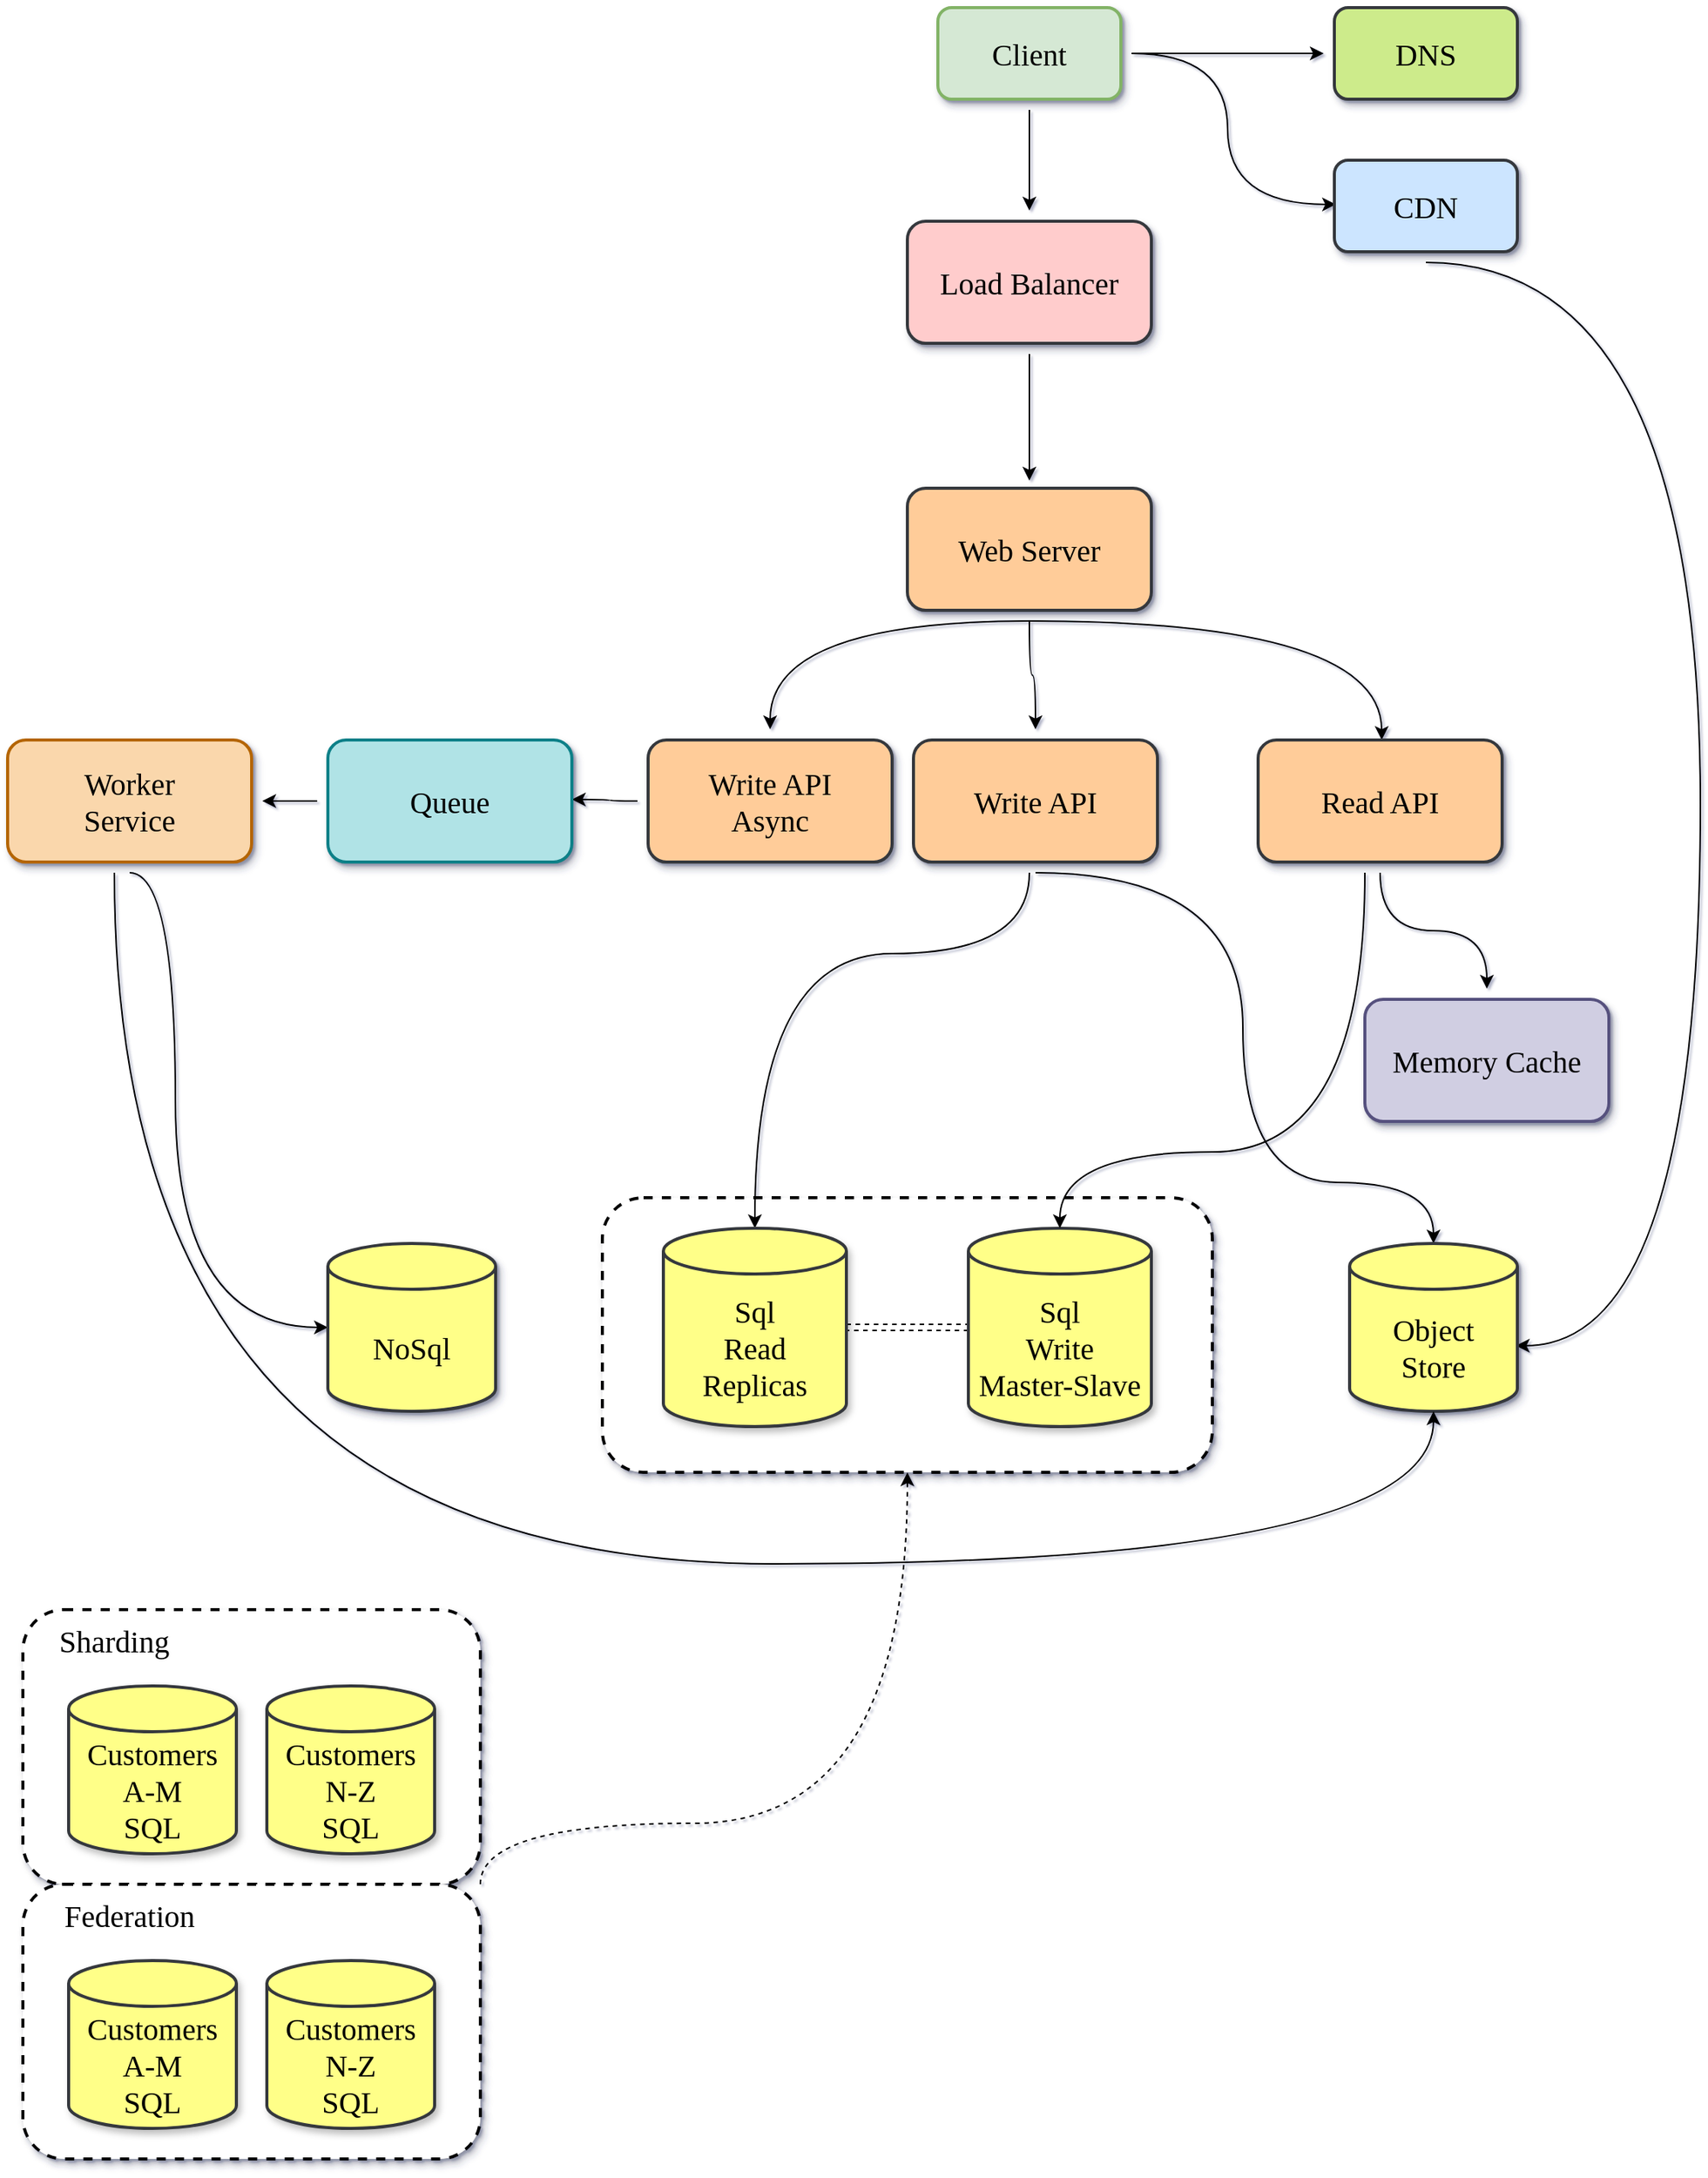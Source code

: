 <mxfile version="14.2.3" type="github">
  <diagram id="41TfBK_wXAQLCrAUcc0q" name="Page-1">
    <mxGraphModel dx="2093" dy="544" grid="1" gridSize="10" guides="1" tooltips="1" connect="1" arrows="1" fold="1" page="1" pageScale="1" pageWidth="827" pageHeight="1169" math="0" shadow="1">
      <root>
        <mxCell id="0" />
        <mxCell id="1" parent="0" />
        <mxCell id="awaczYXnBLdMkPcGkdxm-1" style="edgeStyle=orthogonalEdgeStyle;curved=1;rounded=1;orthogonalLoop=1;jettySize=auto;html=1;exitX=1;exitY=1;exitDx=0;exitDy=0;entryX=0.5;entryY=1;entryDx=0;entryDy=0;fontFamily=Comic Sans MS;fontSize=20;dashed=1;" edge="1" parent="1" source="awaczYXnBLdMkPcGkdxm-2" target="awaczYXnBLdMkPcGkdxm-3">
          <mxGeometry relative="1" as="geometry">
            <Array as="points">
              <mxPoint x="50" y="1410" />
              <mxPoint x="330" y="1410" />
            </Array>
          </mxGeometry>
        </mxCell>
        <mxCell id="awaczYXnBLdMkPcGkdxm-2" value="" style="rounded=1;whiteSpace=wrap;html=1;shadow=1;glass=0;dashed=1;strokeWidth=2;fontFamily=Comic Sans MS;fontSize=20;" vertex="1" parent="1">
          <mxGeometry x="-250" y="1270" width="300" height="180" as="geometry" />
        </mxCell>
        <mxCell id="awaczYXnBLdMkPcGkdxm-3" value="" style="rounded=1;whiteSpace=wrap;html=1;shadow=1;glass=0;strokeWidth=2;fontFamily=Comic Sans MS;fontSize=20;dashed=1;" vertex="1" parent="1">
          <mxGeometry x="130" y="1000" width="400" height="180" as="geometry" />
        </mxCell>
        <mxCell id="awaczYXnBLdMkPcGkdxm-4" value="" style="edgeStyle=orthogonalEdgeStyle;curved=1;rounded=1;orthogonalLoop=1;jettySize=auto;html=1;" edge="1" parent="1" source="awaczYXnBLdMkPcGkdxm-7" target="awaczYXnBLdMkPcGkdxm-8">
          <mxGeometry relative="1" as="geometry" />
        </mxCell>
        <mxCell id="awaczYXnBLdMkPcGkdxm-5" style="edgeStyle=orthogonalEdgeStyle;curved=1;rounded=1;orthogonalLoop=1;jettySize=auto;html=1;exitX=1;exitY=0.5;exitDx=0;exitDy=0;entryX=0.06;entryY=0.486;entryDx=0;entryDy=0;entryPerimeter=0;" edge="1" parent="1" source="awaczYXnBLdMkPcGkdxm-7" target="awaczYXnBLdMkPcGkdxm-10">
          <mxGeometry relative="1" as="geometry" />
        </mxCell>
        <mxCell id="awaczYXnBLdMkPcGkdxm-6" value="" style="edgeStyle=orthogonalEdgeStyle;curved=1;rounded=1;orthogonalLoop=1;jettySize=auto;html=1;" edge="1" parent="1" source="awaczYXnBLdMkPcGkdxm-7" target="awaczYXnBLdMkPcGkdxm-12">
          <mxGeometry relative="1" as="geometry" />
        </mxCell>
        <mxCell id="awaczYXnBLdMkPcGkdxm-7" value="&lt;font style=&quot;font-size: 20px&quot;&gt;Client&lt;/font&gt;" style="rounded=1;whiteSpace=wrap;html=1;fontFamily=Comic Sans MS;glass=0;strokeWidth=2;perimeterSpacing=7;shadow=1;fillColor=#d5e8d4;strokeColor=#82b366;" vertex="1" parent="1">
          <mxGeometry x="350" y="220" width="120" height="60" as="geometry" />
        </mxCell>
        <mxCell id="awaczYXnBLdMkPcGkdxm-8" value="&lt;font style=&quot;font-size: 20px&quot;&gt;DNS&lt;/font&gt;" style="rounded=1;whiteSpace=wrap;html=1;fontFamily=Comic Sans MS;glass=0;strokeWidth=2;perimeterSpacing=7;shadow=1;fillColor=#cdeb8b;strokeColor=#36393d;" vertex="1" parent="1">
          <mxGeometry x="610" y="220" width="120" height="60" as="geometry" />
        </mxCell>
        <mxCell id="awaczYXnBLdMkPcGkdxm-9" style="edgeStyle=orthogonalEdgeStyle;curved=1;rounded=1;orthogonalLoop=1;jettySize=auto;html=1;exitX=0.5;exitY=1;exitDx=0;exitDy=0;entryX=0.991;entryY=0.609;entryDx=0;entryDy=0;entryPerimeter=0;fontFamily=Comic Sans MS;fontSize=20;" edge="1" parent="1" source="awaczYXnBLdMkPcGkdxm-10" target="awaczYXnBLdMkPcGkdxm-26">
          <mxGeometry relative="1" as="geometry">
            <Array as="points">
              <mxPoint x="850" y="387" />
              <mxPoint x="850" y="1097" />
            </Array>
          </mxGeometry>
        </mxCell>
        <mxCell id="awaczYXnBLdMkPcGkdxm-10" value="&lt;font style=&quot;font-size: 20px&quot;&gt;CDN&lt;/font&gt;" style="rounded=1;whiteSpace=wrap;html=1;fontFamily=Comic Sans MS;glass=0;strokeWidth=2;perimeterSpacing=7;shadow=1;fillColor=#cce5ff;strokeColor=#36393d;" vertex="1" parent="1">
          <mxGeometry x="610" y="320" width="120" height="60" as="geometry" />
        </mxCell>
        <mxCell id="awaczYXnBLdMkPcGkdxm-11" style="edgeStyle=orthogonalEdgeStyle;curved=1;rounded=1;orthogonalLoop=1;jettySize=auto;html=1;exitX=0.5;exitY=1;exitDx=0;exitDy=0;" edge="1" parent="1" source="awaczYXnBLdMkPcGkdxm-12">
          <mxGeometry relative="1" as="geometry">
            <mxPoint x="410.0" y="530" as="targetPoint" />
          </mxGeometry>
        </mxCell>
        <mxCell id="awaczYXnBLdMkPcGkdxm-12" value="&lt;span style=&quot;font-size: 20px&quot;&gt;Load Balancer&lt;/span&gt;" style="rounded=1;whiteSpace=wrap;html=1;fontFamily=Comic Sans MS;glass=0;strokeWidth=2;perimeterSpacing=7;shadow=1;fillColor=#ffcccc;strokeColor=#36393d;" vertex="1" parent="1">
          <mxGeometry x="330" y="360" width="160" height="80" as="geometry" />
        </mxCell>
        <mxCell id="awaczYXnBLdMkPcGkdxm-13" style="edgeStyle=orthogonalEdgeStyle;curved=1;rounded=1;orthogonalLoop=1;jettySize=auto;html=1;exitX=0.5;exitY=1;exitDx=0;exitDy=0;fontFamily=Comic Sans MS;fontSize=20;" edge="1" parent="1" source="awaczYXnBLdMkPcGkdxm-16" target="awaczYXnBLdMkPcGkdxm-18">
          <mxGeometry relative="1" as="geometry" />
        </mxCell>
        <mxCell id="awaczYXnBLdMkPcGkdxm-14" style="edgeStyle=orthogonalEdgeStyle;curved=1;rounded=1;orthogonalLoop=1;jettySize=auto;html=1;exitX=0.5;exitY=1;exitDx=0;exitDy=0;fontFamily=Comic Sans MS;fontSize=20;" edge="1" parent="1" source="awaczYXnBLdMkPcGkdxm-16" target="awaczYXnBLdMkPcGkdxm-21">
          <mxGeometry relative="1" as="geometry" />
        </mxCell>
        <mxCell id="awaczYXnBLdMkPcGkdxm-15" style="edgeStyle=orthogonalEdgeStyle;curved=1;rounded=1;orthogonalLoop=1;jettySize=auto;html=1;exitX=0.5;exitY=1;exitDx=0;exitDy=0;entryX=0.506;entryY=0.074;entryDx=0;entryDy=0;entryPerimeter=0;fontFamily=Comic Sans MS;fontSize=20;" edge="1" parent="1" source="awaczYXnBLdMkPcGkdxm-16" target="awaczYXnBLdMkPcGkdxm-29">
          <mxGeometry relative="1" as="geometry" />
        </mxCell>
        <mxCell id="awaczYXnBLdMkPcGkdxm-16" value="&lt;span style=&quot;font-size: 20px&quot;&gt;Web Server&lt;/span&gt;" style="rounded=1;whiteSpace=wrap;html=1;fontFamily=Comic Sans MS;glass=0;strokeWidth=2;perimeterSpacing=7;shadow=1;fillColor=#ffcc99;strokeColor=#36393d;" vertex="1" parent="1">
          <mxGeometry x="330" y="535" width="160" height="80" as="geometry" />
        </mxCell>
        <mxCell id="awaczYXnBLdMkPcGkdxm-17" style="edgeStyle=orthogonalEdgeStyle;curved=1;rounded=1;orthogonalLoop=1;jettySize=auto;html=1;exitX=0;exitY=0.5;exitDx=0;exitDy=0;entryX=0.96;entryY=0.489;entryDx=0;entryDy=0;entryPerimeter=0;fontFamily=Comic Sans MS;fontSize=20;" edge="1" parent="1" source="awaczYXnBLdMkPcGkdxm-18" target="awaczYXnBLdMkPcGkdxm-31">
          <mxGeometry relative="1" as="geometry" />
        </mxCell>
        <mxCell id="awaczYXnBLdMkPcGkdxm-18" value="&lt;span style=&quot;font-size: 20px&quot;&gt;Write API&lt;br&gt;Async&lt;/span&gt;" style="rounded=1;whiteSpace=wrap;html=1;fontFamily=Comic Sans MS;glass=0;strokeWidth=2;perimeterSpacing=7;shadow=1;fillColor=#ffcc99;strokeColor=#36393d;" vertex="1" parent="1">
          <mxGeometry x="160" y="700" width="160" height="80" as="geometry" />
        </mxCell>
        <mxCell id="awaczYXnBLdMkPcGkdxm-19" style="edgeStyle=orthogonalEdgeStyle;curved=1;rounded=1;orthogonalLoop=1;jettySize=auto;html=1;entryX=0.5;entryY=0;entryDx=0;entryDy=0;entryPerimeter=0;fontFamily=Comic Sans MS;fontSize=20;" edge="1" parent="1" source="awaczYXnBLdMkPcGkdxm-21" target="awaczYXnBLdMkPcGkdxm-24">
          <mxGeometry relative="1" as="geometry">
            <Array as="points">
              <mxPoint x="410" y="840" />
              <mxPoint x="230" y="840" />
            </Array>
          </mxGeometry>
        </mxCell>
        <mxCell id="awaczYXnBLdMkPcGkdxm-20" style="edgeStyle=orthogonalEdgeStyle;curved=1;rounded=1;orthogonalLoop=1;jettySize=auto;html=1;exitX=0.5;exitY=1;exitDx=0;exitDy=0;entryX=0.5;entryY=0;entryDx=0;entryDy=0;entryPerimeter=0;fontFamily=Comic Sans MS;fontSize=20;" edge="1" parent="1" source="awaczYXnBLdMkPcGkdxm-21" target="awaczYXnBLdMkPcGkdxm-26">
          <mxGeometry relative="1" as="geometry">
            <Array as="points">
              <mxPoint x="550" y="787" />
              <mxPoint x="550" y="990" />
              <mxPoint x="675" y="990" />
            </Array>
          </mxGeometry>
        </mxCell>
        <mxCell id="awaczYXnBLdMkPcGkdxm-21" value="&lt;span style=&quot;font-size: 20px&quot;&gt;Write API&lt;/span&gt;" style="rounded=1;whiteSpace=wrap;html=1;fontFamily=Comic Sans MS;glass=0;strokeWidth=2;perimeterSpacing=7;shadow=1;fillColor=#ffcc99;strokeColor=#36393d;" vertex="1" parent="1">
          <mxGeometry x="334" y="700" width="160" height="80" as="geometry" />
        </mxCell>
        <mxCell id="awaczYXnBLdMkPcGkdxm-22" value="&lt;span style=&quot;font-size: 20px&quot;&gt;Memory Cache&lt;br&gt;&lt;/span&gt;" style="rounded=1;whiteSpace=wrap;html=1;fontFamily=Comic Sans MS;glass=0;strokeWidth=2;perimeterSpacing=7;shadow=1;fillColor=#d0cee2;strokeColor=#56517e;" vertex="1" parent="1">
          <mxGeometry x="630" y="870" width="160" height="80" as="geometry" />
        </mxCell>
        <mxCell id="awaczYXnBLdMkPcGkdxm-23" style="edgeStyle=orthogonalEdgeStyle;curved=1;rounded=1;orthogonalLoop=1;jettySize=auto;html=1;exitX=1;exitY=0.5;exitDx=0;exitDy=0;exitPerimeter=0;entryX=0;entryY=0.5;entryDx=0;entryDy=0;entryPerimeter=0;fontFamily=Comic Sans MS;fontSize=20;shape=link;dashed=1;" edge="1" parent="1" source="awaczYXnBLdMkPcGkdxm-24" target="awaczYXnBLdMkPcGkdxm-25">
          <mxGeometry relative="1" as="geometry" />
        </mxCell>
        <mxCell id="awaczYXnBLdMkPcGkdxm-24" value="Sql&lt;br&gt;Read&lt;br&gt;Replicas" style="shape=cylinder3;whiteSpace=wrap;html=1;boundedLbl=1;backgroundOutline=1;size=15;rounded=1;shadow=1;glass=0;strokeWidth=2;fontFamily=Comic Sans MS;fontSize=20;fillColor=#ffff88;strokeColor=#36393d;" vertex="1" parent="1">
          <mxGeometry x="170" y="1020" width="120" height="130" as="geometry" />
        </mxCell>
        <mxCell id="awaczYXnBLdMkPcGkdxm-25" value="Sql&lt;br&gt;Write&lt;br&gt;Master-Slave" style="shape=cylinder3;whiteSpace=wrap;html=1;boundedLbl=1;backgroundOutline=1;size=15;rounded=1;shadow=1;glass=0;strokeWidth=2;fontFamily=Comic Sans MS;fontSize=20;fillColor=#ffff88;strokeColor=#36393d;" vertex="1" parent="1">
          <mxGeometry x="370" y="1020" width="120" height="130" as="geometry" />
        </mxCell>
        <mxCell id="awaczYXnBLdMkPcGkdxm-26" value="Object&lt;br&gt;Store" style="shape=cylinder3;whiteSpace=wrap;html=1;boundedLbl=1;backgroundOutline=1;size=15;rounded=1;shadow=1;glass=0;strokeWidth=2;fontFamily=Comic Sans MS;fontSize=20;fillColor=#ffff88;strokeColor=#36393d;" vertex="1" parent="1">
          <mxGeometry x="620" y="1030" width="110" height="110" as="geometry" />
        </mxCell>
        <mxCell id="awaczYXnBLdMkPcGkdxm-27" style="edgeStyle=orthogonalEdgeStyle;curved=1;rounded=1;orthogonalLoop=1;jettySize=auto;html=1;exitX=0.5;exitY=1;exitDx=0;exitDy=0;entryX=0.5;entryY=0;entryDx=0;entryDy=0;fontFamily=Comic Sans MS;fontSize=20;" edge="1" parent="1" source="awaczYXnBLdMkPcGkdxm-29" target="awaczYXnBLdMkPcGkdxm-22">
          <mxGeometry relative="1" as="geometry" />
        </mxCell>
        <mxCell id="awaczYXnBLdMkPcGkdxm-28" style="edgeStyle=orthogonalEdgeStyle;curved=1;rounded=1;orthogonalLoop=1;jettySize=auto;html=1;fontFamily=Comic Sans MS;fontSize=20;" edge="1" parent="1" source="awaczYXnBLdMkPcGkdxm-29" target="awaczYXnBLdMkPcGkdxm-25">
          <mxGeometry relative="1" as="geometry">
            <Array as="points">
              <mxPoint x="630" y="970" />
              <mxPoint x="430" y="970" />
            </Array>
          </mxGeometry>
        </mxCell>
        <mxCell id="awaczYXnBLdMkPcGkdxm-29" value="&lt;span style=&quot;font-size: 20px&quot;&gt;Read API&lt;/span&gt;" style="rounded=1;whiteSpace=wrap;html=1;fontFamily=Comic Sans MS;glass=0;strokeWidth=2;perimeterSpacing=7;shadow=1;fillColor=#ffcc99;strokeColor=#36393d;" vertex="1" parent="1">
          <mxGeometry x="560" y="700" width="160" height="80" as="geometry" />
        </mxCell>
        <mxCell id="awaczYXnBLdMkPcGkdxm-30" style="edgeStyle=orthogonalEdgeStyle;curved=1;rounded=1;orthogonalLoop=1;jettySize=auto;html=1;exitX=0;exitY=0.5;exitDx=0;exitDy=0;entryX=1;entryY=0.5;entryDx=0;entryDy=0;fontFamily=Comic Sans MS;fontSize=20;" edge="1" parent="1" source="awaczYXnBLdMkPcGkdxm-31" target="awaczYXnBLdMkPcGkdxm-34">
          <mxGeometry relative="1" as="geometry" />
        </mxCell>
        <mxCell id="awaczYXnBLdMkPcGkdxm-31" value="&lt;span style=&quot;font-size: 20px&quot;&gt;Queue&lt;/span&gt;" style="rounded=1;whiteSpace=wrap;html=1;fontFamily=Comic Sans MS;glass=0;strokeWidth=2;perimeterSpacing=7;shadow=1;fillColor=#b0e3e6;strokeColor=#0e8088;" vertex="1" parent="1">
          <mxGeometry x="-50" y="700" width="160" height="80" as="geometry" />
        </mxCell>
        <mxCell id="awaczYXnBLdMkPcGkdxm-32" style="edgeStyle=orthogonalEdgeStyle;curved=1;rounded=1;orthogonalLoop=1;jettySize=auto;html=1;exitX=0.5;exitY=1;exitDx=0;exitDy=0;entryX=0;entryY=0.5;entryDx=0;entryDy=0;entryPerimeter=0;fontFamily=Comic Sans MS;fontSize=20;" edge="1" parent="1" source="awaczYXnBLdMkPcGkdxm-34" target="awaczYXnBLdMkPcGkdxm-35">
          <mxGeometry relative="1" as="geometry">
            <Array as="points">
              <mxPoint x="-150" y="787" />
              <mxPoint x="-150" y="1085" />
            </Array>
          </mxGeometry>
        </mxCell>
        <mxCell id="awaczYXnBLdMkPcGkdxm-33" style="edgeStyle=orthogonalEdgeStyle;curved=1;rounded=1;orthogonalLoop=1;jettySize=auto;html=1;entryX=0.5;entryY=1;entryDx=0;entryDy=0;entryPerimeter=0;fontFamily=Comic Sans MS;fontSize=20;" edge="1" parent="1" source="awaczYXnBLdMkPcGkdxm-34" target="awaczYXnBLdMkPcGkdxm-26">
          <mxGeometry relative="1" as="geometry">
            <Array as="points">
              <mxPoint x="-190" y="1240" />
              <mxPoint x="675" y="1240" />
            </Array>
          </mxGeometry>
        </mxCell>
        <mxCell id="awaczYXnBLdMkPcGkdxm-34" value="&lt;span style=&quot;font-size: 20px&quot;&gt;Worker&lt;br&gt;Service&lt;br&gt;&lt;/span&gt;" style="rounded=1;whiteSpace=wrap;html=1;fontFamily=Comic Sans MS;glass=0;strokeWidth=2;perimeterSpacing=7;shadow=1;fillColor=#fad7ac;strokeColor=#b46504;" vertex="1" parent="1">
          <mxGeometry x="-260" y="700" width="160" height="80" as="geometry" />
        </mxCell>
        <mxCell id="awaczYXnBLdMkPcGkdxm-35" value="NoSql" style="shape=cylinder3;whiteSpace=wrap;html=1;boundedLbl=1;backgroundOutline=1;size=15;rounded=1;shadow=1;glass=0;strokeWidth=2;fontFamily=Comic Sans MS;fontSize=20;fillColor=#ffff88;strokeColor=#36393d;" vertex="1" parent="1">
          <mxGeometry x="-50" y="1030" width="110" height="110" as="geometry" />
        </mxCell>
        <mxCell id="awaczYXnBLdMkPcGkdxm-36" value="Customers&lt;br&gt;A-M&lt;br&gt;SQL" style="shape=cylinder3;whiteSpace=wrap;html=1;boundedLbl=1;backgroundOutline=1;size=15;rounded=1;shadow=1;glass=0;strokeWidth=2;fontFamily=Comic Sans MS;fontSize=20;fillColor=#ffff88;strokeColor=#36393d;" vertex="1" parent="1">
          <mxGeometry x="-220" y="1320" width="110" height="110" as="geometry" />
        </mxCell>
        <mxCell id="awaczYXnBLdMkPcGkdxm-37" value="Customers&lt;br&gt;N-Z&lt;br&gt;SQL" style="shape=cylinder3;whiteSpace=wrap;html=1;boundedLbl=1;backgroundOutline=1;size=15;rounded=1;shadow=1;glass=0;strokeWidth=2;fontFamily=Comic Sans MS;fontSize=20;fillColor=#ffff88;strokeColor=#36393d;" vertex="1" parent="1">
          <mxGeometry x="-90" y="1320" width="110" height="110" as="geometry" />
        </mxCell>
        <mxCell id="awaczYXnBLdMkPcGkdxm-38" value="Sharding" style="text;html=1;strokeColor=none;fillColor=none;align=center;verticalAlign=middle;whiteSpace=wrap;rounded=0;shadow=1;glass=0;dashed=1;fontFamily=Comic Sans MS;fontSize=20;" vertex="1" parent="1">
          <mxGeometry x="-210" y="1280" width="40" height="20" as="geometry" />
        </mxCell>
        <mxCell id="awaczYXnBLdMkPcGkdxm-39" value="" style="rounded=1;whiteSpace=wrap;html=1;shadow=1;glass=0;dashed=1;strokeWidth=2;fontFamily=Comic Sans MS;fontSize=20;" vertex="1" parent="1">
          <mxGeometry x="-250" y="1450" width="300" height="180" as="geometry" />
        </mxCell>
        <mxCell id="awaczYXnBLdMkPcGkdxm-40" value="Customers&lt;br&gt;A-M&lt;br&gt;SQL" style="shape=cylinder3;whiteSpace=wrap;html=1;boundedLbl=1;backgroundOutline=1;size=15;rounded=1;shadow=1;glass=0;strokeWidth=2;fontFamily=Comic Sans MS;fontSize=20;fillColor=#ffff88;strokeColor=#36393d;" vertex="1" parent="1">
          <mxGeometry x="-220" y="1500" width="110" height="110" as="geometry" />
        </mxCell>
        <mxCell id="awaczYXnBLdMkPcGkdxm-41" value="Customers&lt;br&gt;N-Z&lt;br&gt;SQL" style="shape=cylinder3;whiteSpace=wrap;html=1;boundedLbl=1;backgroundOutline=1;size=15;rounded=1;shadow=1;glass=0;strokeWidth=2;fontFamily=Comic Sans MS;fontSize=20;fillColor=#ffff88;strokeColor=#36393d;" vertex="1" parent="1">
          <mxGeometry x="-90" y="1500" width="110" height="110" as="geometry" />
        </mxCell>
        <mxCell id="awaczYXnBLdMkPcGkdxm-42" value="Federation" style="text;html=1;strokeColor=none;fillColor=none;align=center;verticalAlign=middle;whiteSpace=wrap;rounded=0;shadow=1;glass=0;dashed=1;fontFamily=Comic Sans MS;fontSize=20;" vertex="1" parent="1">
          <mxGeometry x="-200" y="1460" width="40" height="20" as="geometry" />
        </mxCell>
      </root>
    </mxGraphModel>
  </diagram>
</mxfile>
